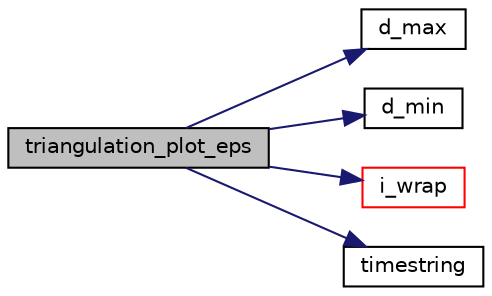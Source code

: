 digraph "triangulation_plot_eps"
{
  bgcolor="transparent";
  edge [fontname="Helvetica",fontsize="10",labelfontname="Helvetica",labelfontsize="10"];
  node [fontname="Helvetica",fontsize="10",shape=record];
  rankdir="LR";
  Node1 [label="triangulation_plot_eps",height=0.2,width=0.4,color="black", fillcolor="grey75", style="filled" fontcolor="black"];
  Node1 -> Node2 [color="midnightblue",fontsize="10",style="solid",fontname="Helvetica"];
  Node2 [label="d_max",height=0.2,width=0.4,color="black",URL="$geompack_8C.html#ab9cd1be2b32c8f3033da3cdae42d8a08"];
  Node1 -> Node3 [color="midnightblue",fontsize="10",style="solid",fontname="Helvetica"];
  Node3 [label="d_min",height=0.2,width=0.4,color="black",URL="$geompack_8C.html#a624d0598803d7df74231e8591c8d4601"];
  Node1 -> Node4 [color="midnightblue",fontsize="10",style="solid",fontname="Helvetica"];
  Node4 [label="i_wrap",height=0.2,width=0.4,color="red",URL="$geompack_8C.html#ae07a984e2fafd371df7f7f8c83518e71"];
  Node1 -> Node5 [color="midnightblue",fontsize="10",style="solid",fontname="Helvetica"];
  Node5 [label="timestring",height=0.2,width=0.4,color="black",URL="$geompack_8C.html#a887a2ef0f2104b41fc76c017d6b6bf78"];
}
